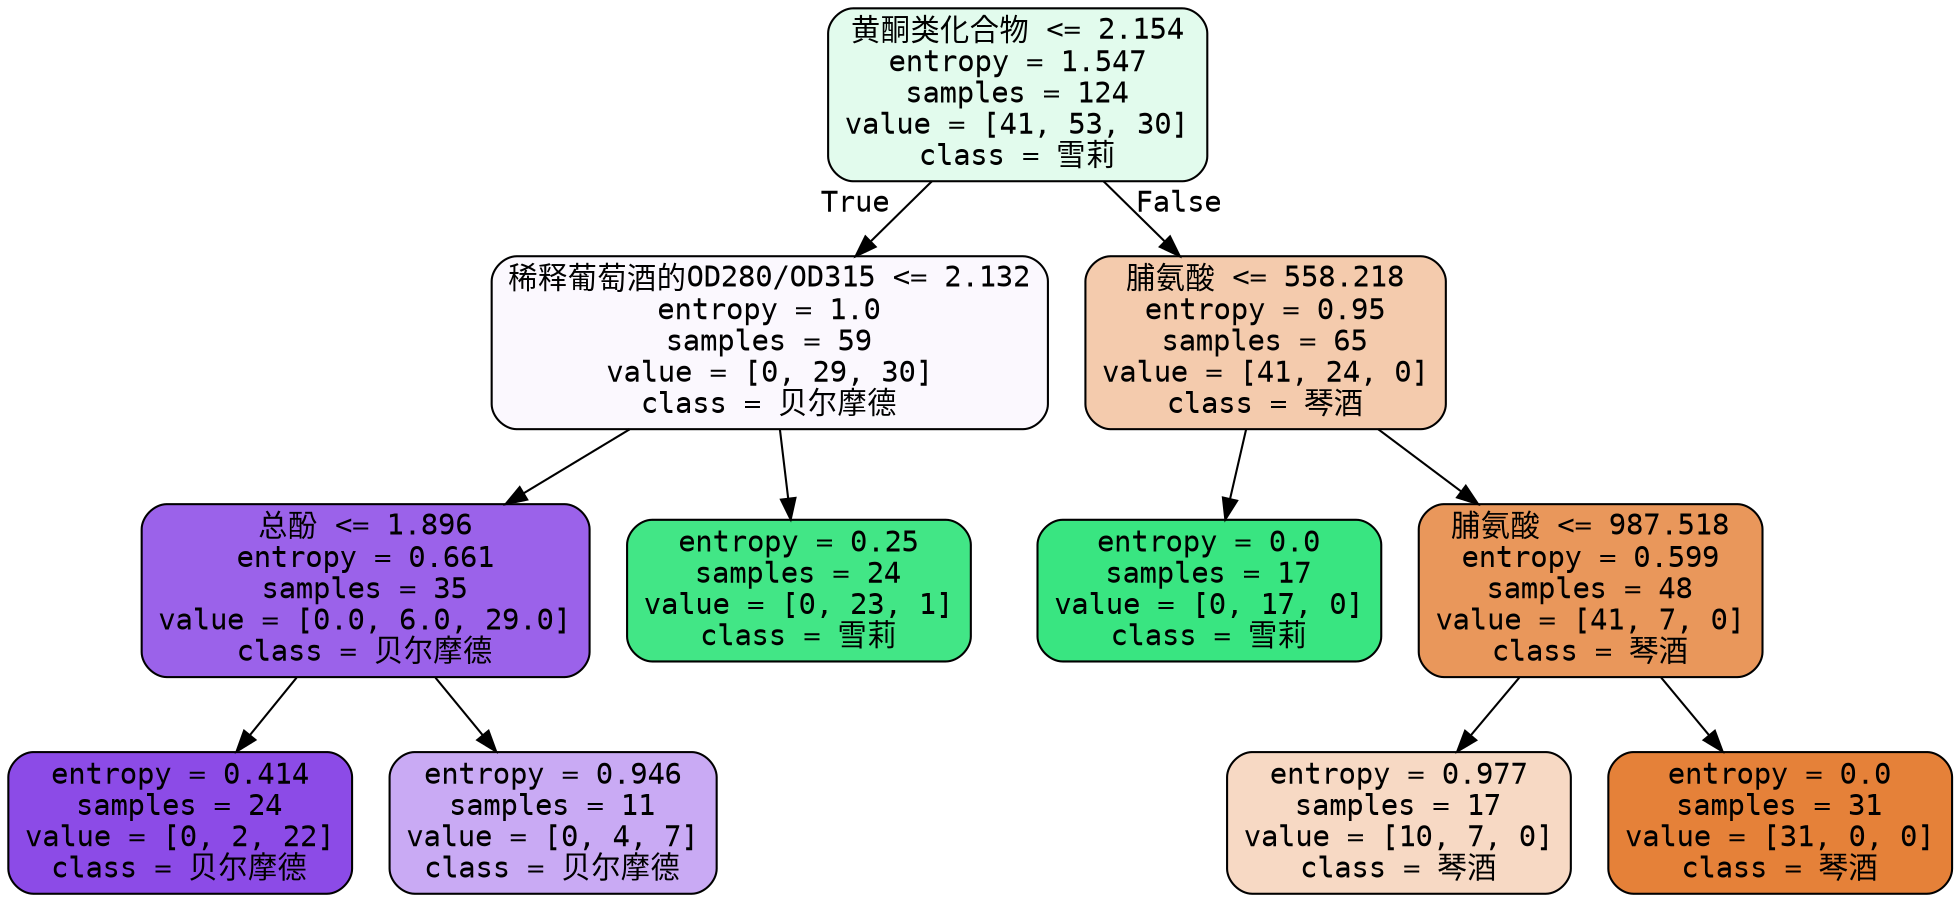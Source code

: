digraph Tree {
node [shape=box, style="filled, rounded", color="black", fontname="Consolas,KaiTi"] ;
edge [fontname="Consolas,KaiTi"] ;
0 [label="黄酮类化合物 <= 2.154\nentropy = 1.547\nsamples = 124\nvalue = [41, 53, 30]\nclass = 雪莉", fillcolor="#e2fbed"] ;
1 [label="稀释葡萄酒的OD280/OD315 <= 2.132\nentropy = 1.0\nsamples = 59\nvalue = [0, 29, 30]\nclass = 贝尔摩德", fillcolor="#fbf8fe"] ;
0 -> 1 [labeldistance=2.5, labelangle=45, headlabel="True"] ;
2 [label="总酚 <= 1.896\nentropy = 0.661\nsamples = 35\nvalue = [0.0, 6.0, 29.0]\nclass = 贝尔摩德", fillcolor="#9b62ea"] ;
1 -> 2 ;
3 [label="entropy = 0.414\nsamples = 24\nvalue = [0, 2, 22]\nclass = 贝尔摩德", fillcolor="#8c4be7"] ;
2 -> 3 ;
4 [label="entropy = 0.946\nsamples = 11\nvalue = [0, 4, 7]\nclass = 贝尔摩德", fillcolor="#c9aaf4"] ;
2 -> 4 ;
5 [label="entropy = 0.25\nsamples = 24\nvalue = [0, 23, 1]\nclass = 雪莉", fillcolor="#42e686"] ;
1 -> 5 ;
6 [label="脯氨酸 <= 558.218\nentropy = 0.95\nsamples = 65\nvalue = [41, 24, 0]\nclass = 琴酒", fillcolor="#f4cbad"] ;
0 -> 6 [labeldistance=2.5, labelangle=-45, headlabel="False"] ;
7 [label="entropy = 0.0\nsamples = 17\nvalue = [0, 17, 0]\nclass = 雪莉", fillcolor="#39e581"] ;
6 -> 7 ;
8 [label="脯氨酸 <= 987.518\nentropy = 0.599\nsamples = 48\nvalue = [41, 7, 0]\nclass = 琴酒", fillcolor="#e9975b"] ;
6 -> 8 ;
9 [label="entropy = 0.977\nsamples = 17\nvalue = [10, 7, 0]\nclass = 琴酒", fillcolor="#f7d9c4"] ;
8 -> 9 ;
10 [label="entropy = 0.0\nsamples = 31\nvalue = [31, 0, 0]\nclass = 琴酒", fillcolor="#e58139"] ;
8 -> 10 ;
}
